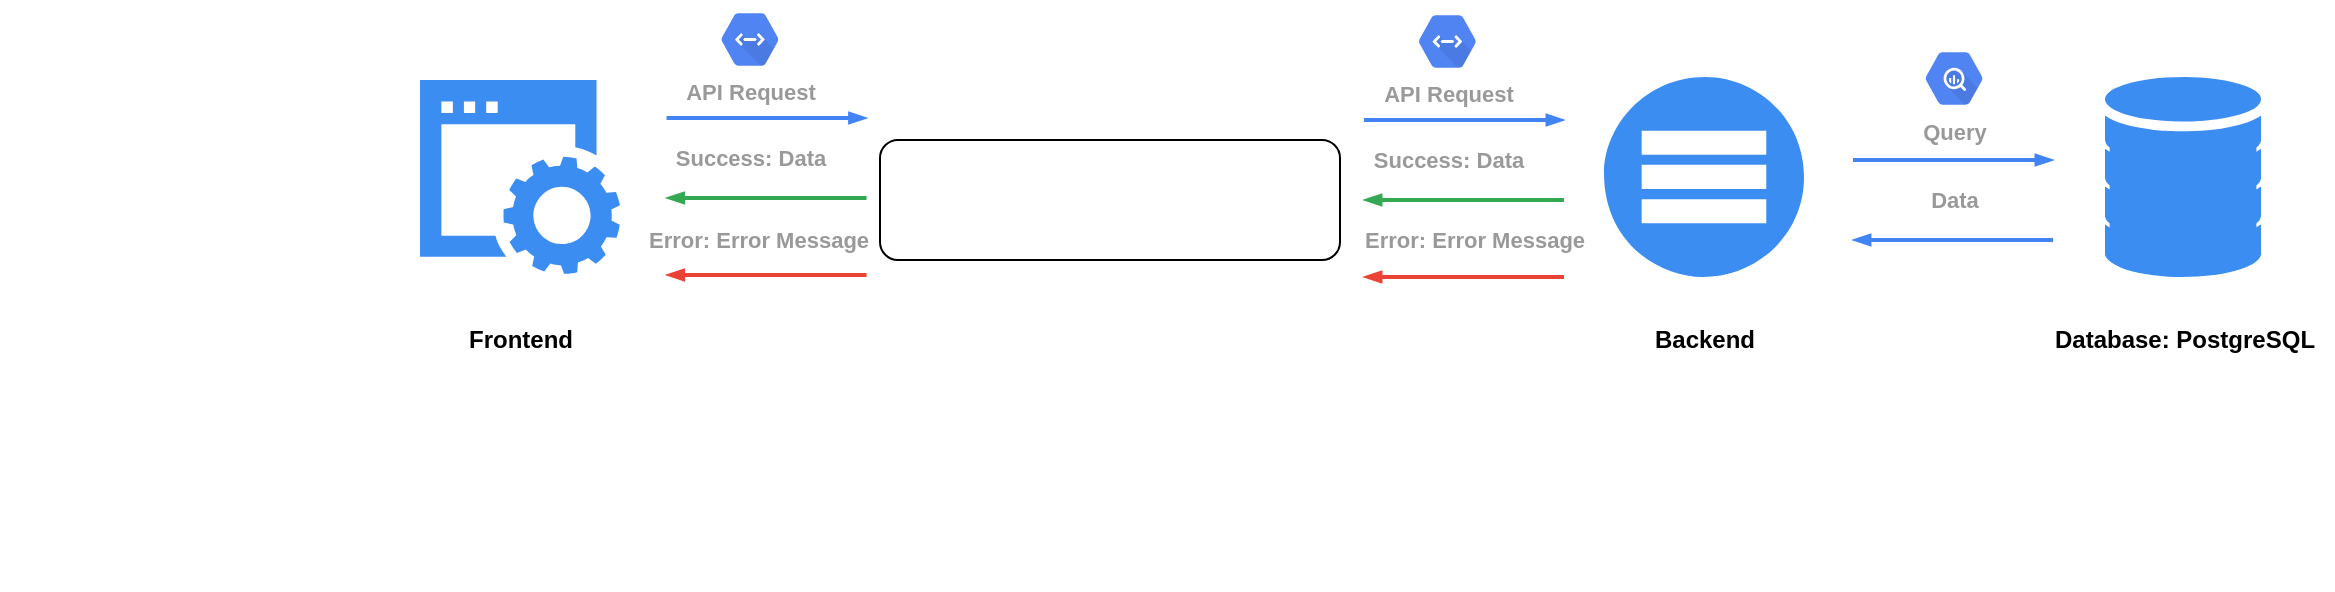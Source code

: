 <mxfile>
    <diagram id="3vRk7GHtj9mq6Cb7_5ke" name="Page-1">
        <mxGraphModel dx="2239" dy="639" grid="1" gridSize="10" guides="1" tooltips="1" connect="1" arrows="1" fold="1" page="1" pageScale="1" pageWidth="1169" pageHeight="1654" background="none" math="0" shadow="0">
            <root>
                <mxCell id="0"/>
                <mxCell id="1" parent="0"/>
                <mxCell id="26" value="" style="shape=image;imageAspect=0;aspect=fixed;verticalLabelPosition=bottom;verticalAlign=top;fontSize=11;fontColor=#999999;image=https://nx.dev/documentation/shared/nextjs-logo.png;" parent="1" vertex="1">
                    <mxGeometry x="-100" y="181.62" width="520" height="173" as="geometry"/>
                </mxCell>
                <mxCell id="2" value="" style="sketch=0;html=1;aspect=fixed;strokeColor=none;shadow=0;align=center;verticalAlign=top;fillColor=#3B8DF1;shape=mxgraph.gcp2.website" parent="1" vertex="1">
                    <mxGeometry x="110" y="100" width="100" height="97" as="geometry"/>
                </mxCell>
                <mxCell id="4" value="" style="sketch=0;html=1;aspect=fixed;strokeColor=none;shadow=0;align=center;verticalAlign=top;fillColor=#3B8DF1;shape=mxgraph.gcp2.database_2" parent="1" vertex="1">
                    <mxGeometry x="952.5" y="98.5" width="78" height="100" as="geometry"/>
                </mxCell>
                <mxCell id="9" value="" style="sketch=0;html=1;aspect=fixed;strokeColor=none;shadow=0;align=center;verticalAlign=top;fillColor=#3B8DF1;shape=mxgraph.gcp2.servers_stacked" parent="1" vertex="1">
                    <mxGeometry x="702" y="98.5" width="100" height="100" as="geometry"/>
                </mxCell>
                <mxCell id="11" value="&lt;b&gt;Frontend&lt;/b&gt;" style="text;html=1;align=center;verticalAlign=middle;resizable=0;points=[];autosize=1;strokeColor=none;fillColor=none;" parent="1" vertex="1">
                    <mxGeometry x="125" y="220" width="70" height="20" as="geometry"/>
                </mxCell>
                <mxCell id="12" value="&lt;b&gt;Backend&lt;/b&gt;" style="text;html=1;align=center;verticalAlign=middle;resizable=0;points=[];autosize=1;strokeColor=none;fillColor=none;" parent="1" vertex="1">
                    <mxGeometry x="717" y="220" width="70" height="20" as="geometry"/>
                </mxCell>
                <mxCell id="13" value="&lt;b&gt;Database: PostgreSQL&lt;/b&gt;" style="text;html=1;align=center;verticalAlign=middle;resizable=0;points=[];autosize=1;strokeColor=none;fillColor=none;" parent="1" vertex="1">
                    <mxGeometry x="916.5" y="220" width="150" height="20" as="geometry"/>
                </mxCell>
                <mxCell id="14" value="" style="edgeStyle=orthogonalEdgeStyle;fontSize=12;html=1;endArrow=blockThin;endFill=1;rounded=0;strokeWidth=2;endSize=4;startSize=4;dashed=0;strokeColor=#4284F3;" parent="1" edge="1">
                    <mxGeometry width="100" relative="1" as="geometry">
                        <mxPoint x="582" y="120" as="sourcePoint"/>
                        <mxPoint x="682" y="120" as="targetPoint"/>
                        <Array as="points">
                            <mxPoint x="667" y="120"/>
                            <mxPoint x="667" y="120"/>
                        </Array>
                    </mxGeometry>
                </mxCell>
                <mxCell id="15" value="" style="edgeStyle=orthogonalEdgeStyle;fontSize=12;html=1;endArrow=blockThin;endFill=1;rounded=0;strokeWidth=2;endSize=4;startSize=4;dashed=0;strokeColor=#4284F3;" parent="1" edge="1">
                    <mxGeometry width="100" relative="1" as="geometry">
                        <mxPoint x="826.5" y="140" as="sourcePoint"/>
                        <mxPoint x="926.5" y="140" as="targetPoint"/>
                        <Array as="points">
                            <mxPoint x="911.5" y="140"/>
                            <mxPoint x="911.5" y="140"/>
                        </Array>
                    </mxGeometry>
                </mxCell>
                <mxCell id="16" value="" style="edgeStyle=orthogonalEdgeStyle;fontSize=12;html=1;endArrow=blockThin;endFill=1;rounded=0;strokeWidth=2;endSize=4;startSize=4;strokeColor=#34A853;dashed=0;" parent="1" edge="1">
                    <mxGeometry width="100" relative="1" as="geometry">
                        <mxPoint x="682" y="160" as="sourcePoint"/>
                        <mxPoint x="582" y="160" as="targetPoint"/>
                    </mxGeometry>
                </mxCell>
                <mxCell id="17" value="" style="edgeStyle=orthogonalEdgeStyle;fontSize=12;html=1;endArrow=blockThin;endFill=1;rounded=0;strokeWidth=2;endSize=4;startSize=4;strokeColor=#EA4335;dashed=0;" parent="1" edge="1">
                    <mxGeometry width="100" relative="1" as="geometry">
                        <mxPoint x="682" y="198.5" as="sourcePoint"/>
                        <mxPoint x="582" y="198.5" as="targetPoint"/>
                    </mxGeometry>
                </mxCell>
                <mxCell id="18" value="" style="edgeStyle=orthogonalEdgeStyle;fontSize=12;html=1;endArrow=blockThin;endFill=1;rounded=0;strokeWidth=2;endSize=4;startSize=4;dashed=0;strokeColor=#4284F3;" parent="1" edge="1">
                    <mxGeometry width="100" relative="1" as="geometry">
                        <mxPoint x="926.5" y="180" as="sourcePoint"/>
                        <mxPoint x="826.5" y="180" as="targetPoint"/>
                        <Array as="points">
                            <mxPoint x="911.5" y="180"/>
                            <mxPoint x="911.5" y="180"/>
                        </Array>
                    </mxGeometry>
                </mxCell>
                <mxCell id="20" value="&lt;font style=&quot;font-size: 11px&quot; color=&quot;#999999&quot;&gt;&lt;b&gt;Data&lt;/b&gt;&lt;/font&gt;" style="text;html=1;align=center;verticalAlign=middle;resizable=0;points=[];autosize=1;strokeColor=none;fillColor=none;" parent="1" vertex="1">
                    <mxGeometry x="857.08" y="150" width="40" height="20" as="geometry"/>
                </mxCell>
                <mxCell id="21" value="API Request" style="sketch=0;html=1;fillColor=#5184F3;strokeColor=none;verticalAlign=top;labelPosition=center;verticalLabelPosition=bottom;align=center;spacingTop=-6;fontSize=11;fontStyle=1;fontColor=#999999;shape=mxgraph.gcp2.hexIcon;prIcon=cloud_endpoints" parent="1" vertex="1">
                    <mxGeometry x="602" y="61.5" width="43.44" height="38.5" as="geometry"/>
                </mxCell>
                <mxCell id="22" value="Query" style="sketch=0;html=1;fillColor=#5184F3;strokeColor=none;verticalAlign=top;labelPosition=center;verticalLabelPosition=bottom;align=center;spacingTop=-6;fontSize=11;fontStyle=1;fontColor=#999999;shape=mxgraph.gcp2.hexIcon;prIcon=bigquery" parent="1" vertex="1">
                    <mxGeometry x="855.36" y="80" width="43.44" height="38.5" as="geometry"/>
                </mxCell>
                <mxCell id="23" value="&lt;b&gt;Success: Data&lt;/b&gt;" style="text;html=1;align=center;verticalAlign=middle;resizable=0;points=[];autosize=1;strokeColor=none;fillColor=none;fontSize=11;fontColor=#999999;" parent="1" vertex="1">
                    <mxGeometry x="578.72" y="130" width="90" height="20" as="geometry"/>
                </mxCell>
                <mxCell id="24" value="&lt;b&gt;Error: Error Message&lt;/b&gt;" style="text;html=1;align=center;verticalAlign=middle;resizable=0;points=[];autosize=1;strokeColor=none;fillColor=none;fontSize=11;fontColor=#999999;" parent="1" vertex="1">
                    <mxGeometry x="572" y="170" width="130" height="20" as="geometry"/>
                </mxCell>
                <mxCell id="27" value="" style="shape=image;imageAspect=0;aspect=fixed;verticalLabelPosition=bottom;verticalAlign=top;fontSize=11;fontColor=#999999;image=https://fastapi.tiangolo.com/img/logo-margin/logo-teal.png;" parent="1" vertex="1">
                    <mxGeometry x="681.25" y="242.54" width="141.5" height="51.16" as="geometry"/>
                </mxCell>
                <mxCell id="28" value="" style="shape=image;imageAspect=0;aspect=fixed;verticalLabelPosition=bottom;verticalAlign=top;fontSize=11;fontColor=#999999;image=https://upload.wikimedia.org/wikipedia/de/thumb/4/4b/Postgresql.svg/1200px-Postgresql.svg.png;" parent="1" vertex="1">
                    <mxGeometry x="972" y="248" width="39" height="40.24" as="geometry"/>
                </mxCell>
                <mxCell id="30" value="" style="edgeStyle=orthogonalEdgeStyle;fontSize=12;html=1;endArrow=blockThin;endFill=1;rounded=0;strokeWidth=2;endSize=4;startSize=4;dashed=0;strokeColor=#4284F3;" edge="1" parent="1">
                    <mxGeometry width="100" relative="1" as="geometry">
                        <mxPoint x="233.28" y="119" as="sourcePoint"/>
                        <mxPoint x="333.28" y="119" as="targetPoint"/>
                        <Array as="points">
                            <mxPoint x="318.28" y="119"/>
                            <mxPoint x="318.28" y="119"/>
                        </Array>
                    </mxGeometry>
                </mxCell>
                <mxCell id="31" value="" style="edgeStyle=orthogonalEdgeStyle;fontSize=12;html=1;endArrow=blockThin;endFill=1;rounded=0;strokeWidth=2;endSize=4;startSize=4;strokeColor=#34A853;dashed=0;" edge="1" parent="1">
                    <mxGeometry width="100" relative="1" as="geometry">
                        <mxPoint x="333.28" y="159" as="sourcePoint"/>
                        <mxPoint x="233.28" y="159" as="targetPoint"/>
                    </mxGeometry>
                </mxCell>
                <mxCell id="32" value="" style="edgeStyle=orthogonalEdgeStyle;fontSize=12;html=1;endArrow=blockThin;endFill=1;rounded=0;strokeWidth=2;endSize=4;startSize=4;strokeColor=#EA4335;dashed=0;" edge="1" parent="1">
                    <mxGeometry width="100" relative="1" as="geometry">
                        <mxPoint x="333.28" y="197.5" as="sourcePoint"/>
                        <mxPoint x="233.28" y="197.5" as="targetPoint"/>
                    </mxGeometry>
                </mxCell>
                <mxCell id="33" value="API Request" style="sketch=0;html=1;fillColor=#5184F3;strokeColor=none;verticalAlign=top;labelPosition=center;verticalLabelPosition=bottom;align=center;spacingTop=-6;fontSize=11;fontStyle=1;fontColor=#999999;shape=mxgraph.gcp2.hexIcon;prIcon=cloud_endpoints" vertex="1" parent="1">
                    <mxGeometry x="253.28" y="60.5" width="43.44" height="38.5" as="geometry"/>
                </mxCell>
                <mxCell id="36" value="" style="rounded=1;whiteSpace=wrap;html=1;" vertex="1" parent="1">
                    <mxGeometry x="340" y="130" width="230" height="60" as="geometry"/>
                </mxCell>
                <mxCell id="34" value="&lt;b&gt;Success: Data&lt;/b&gt;" style="text;html=1;align=center;verticalAlign=middle;resizable=0;points=[];autosize=1;strokeColor=none;fillColor=none;fontSize=11;fontColor=#999999;" vertex="1" parent="1">
                    <mxGeometry x="230" y="129" width="90" height="20" as="geometry"/>
                </mxCell>
                <mxCell id="35" value="&lt;b&gt;Error: Error Message&lt;/b&gt;" style="text;html=1;align=center;verticalAlign=middle;resizable=0;points=[];autosize=1;strokeColor=none;fillColor=none;fontSize=11;fontColor=#999999;" vertex="1" parent="1">
                    <mxGeometry x="213.72" y="170" width="130" height="20" as="geometry"/>
                </mxCell>
                <mxCell id="29" value="" style="shape=image;verticalLabelPosition=bottom;labelBackgroundColor=#ffffff;verticalAlign=top;aspect=fixed;imageAspect=0;image=https://react-query.tanstack.com/_next/static/images/logo-7a7896631260eebffcb031765854375b.svg;" vertex="1" parent="1">
                    <mxGeometry x="347.5" y="139.12" width="215" height="41.76" as="geometry"/>
                </mxCell>
            </root>
        </mxGraphModel>
    </diagram>
</mxfile>
